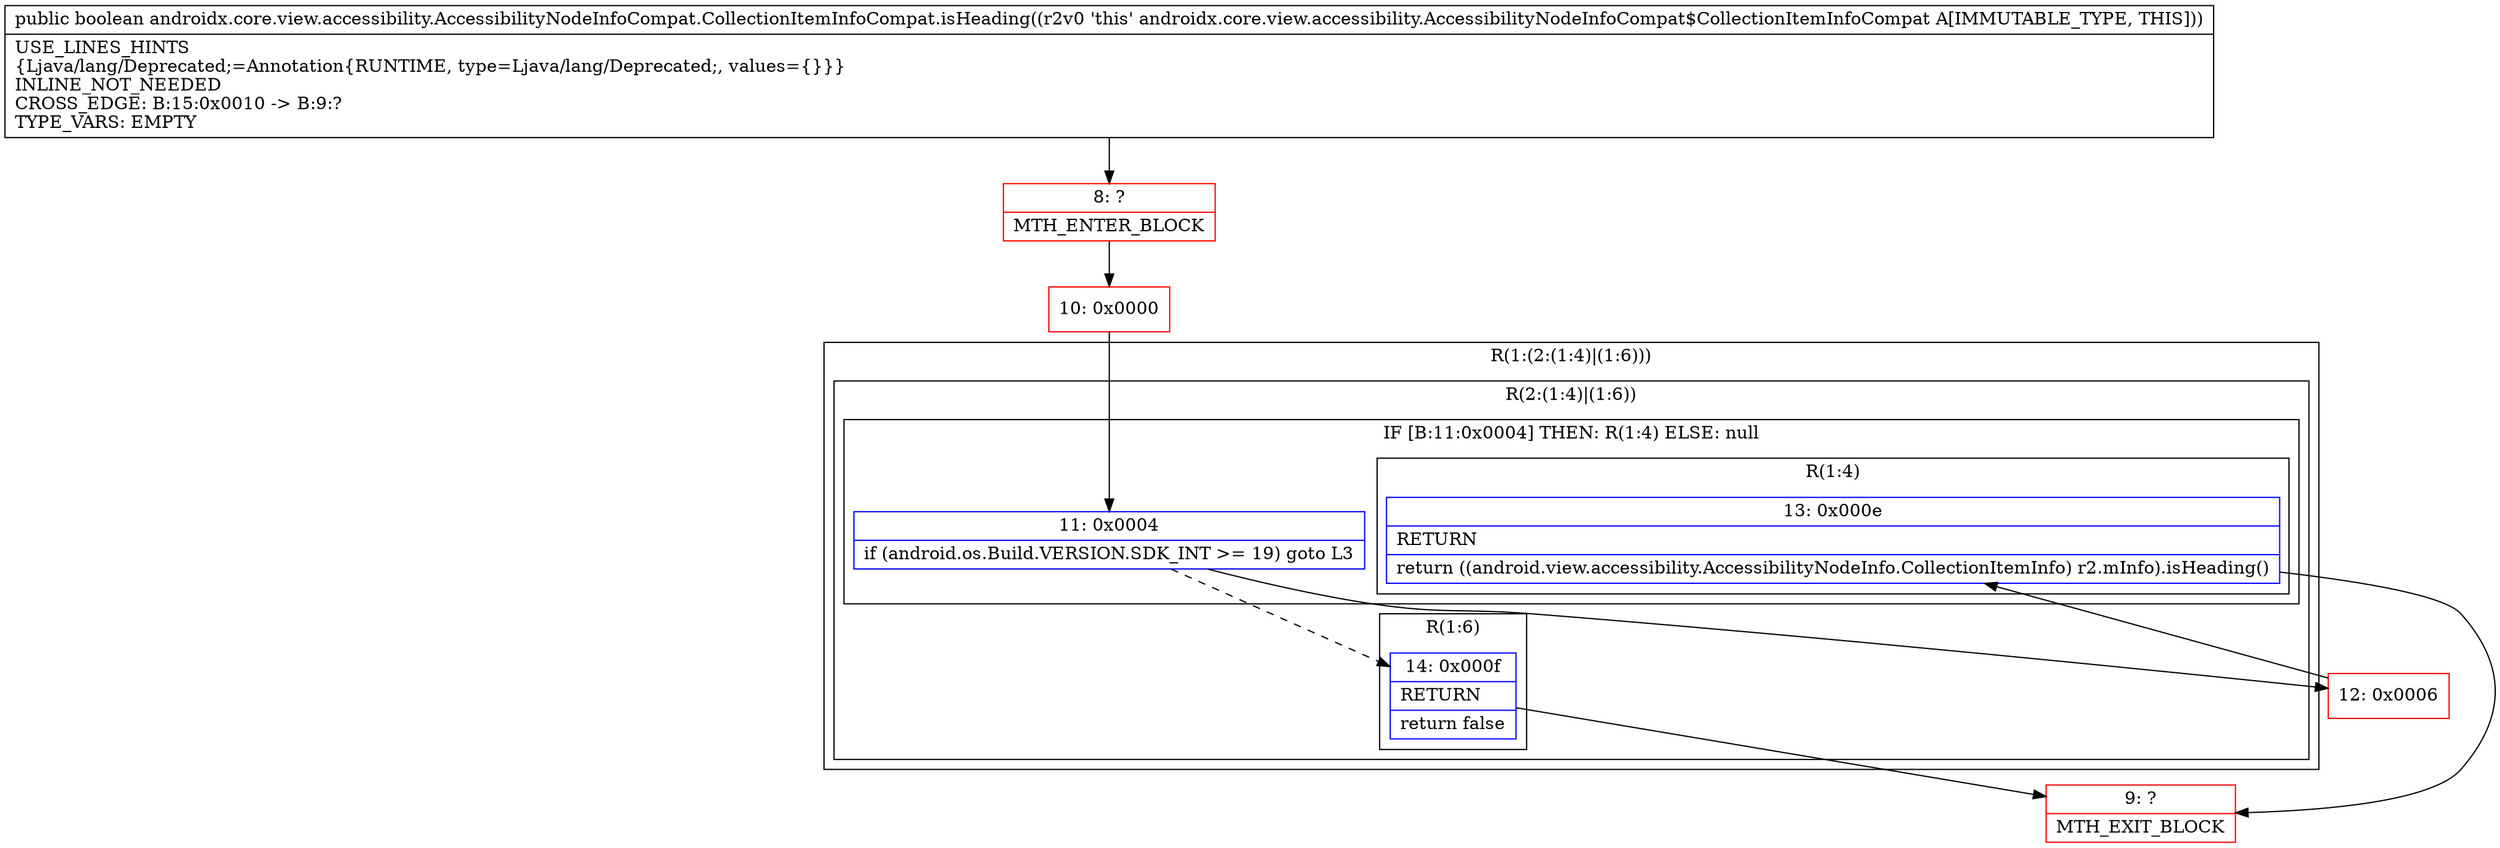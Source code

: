 digraph "CFG forandroidx.core.view.accessibility.AccessibilityNodeInfoCompat.CollectionItemInfoCompat.isHeading()Z" {
subgraph cluster_Region_44923985 {
label = "R(1:(2:(1:4)|(1:6)))";
node [shape=record,color=blue];
subgraph cluster_Region_246500995 {
label = "R(2:(1:4)|(1:6))";
node [shape=record,color=blue];
subgraph cluster_IfRegion_1615293426 {
label = "IF [B:11:0x0004] THEN: R(1:4) ELSE: null";
node [shape=record,color=blue];
Node_11 [shape=record,label="{11\:\ 0x0004|if (android.os.Build.VERSION.SDK_INT \>= 19) goto L3\l}"];
subgraph cluster_Region_988136024 {
label = "R(1:4)";
node [shape=record,color=blue];
Node_13 [shape=record,label="{13\:\ 0x000e|RETURN\l|return ((android.view.accessibility.AccessibilityNodeInfo.CollectionItemInfo) r2.mInfo).isHeading()\l}"];
}
}
subgraph cluster_Region_1396932257 {
label = "R(1:6)";
node [shape=record,color=blue];
Node_14 [shape=record,label="{14\:\ 0x000f|RETURN\l|return false\l}"];
}
}
}
Node_8 [shape=record,color=red,label="{8\:\ ?|MTH_ENTER_BLOCK\l}"];
Node_10 [shape=record,color=red,label="{10\:\ 0x0000}"];
Node_12 [shape=record,color=red,label="{12\:\ 0x0006}"];
Node_9 [shape=record,color=red,label="{9\:\ ?|MTH_EXIT_BLOCK\l}"];
MethodNode[shape=record,label="{public boolean androidx.core.view.accessibility.AccessibilityNodeInfoCompat.CollectionItemInfoCompat.isHeading((r2v0 'this' androidx.core.view.accessibility.AccessibilityNodeInfoCompat$CollectionItemInfoCompat A[IMMUTABLE_TYPE, THIS]))  | USE_LINES_HINTS\l\{Ljava\/lang\/Deprecated;=Annotation\{RUNTIME, type=Ljava\/lang\/Deprecated;, values=\{\}\}\}\lINLINE_NOT_NEEDED\lCROSS_EDGE: B:15:0x0010 \-\> B:9:?\lTYPE_VARS: EMPTY\l}"];
MethodNode -> Node_8;Node_11 -> Node_12;
Node_11 -> Node_14[style=dashed];
Node_13 -> Node_9;
Node_14 -> Node_9;
Node_8 -> Node_10;
Node_10 -> Node_11;
Node_12 -> Node_13;
}

